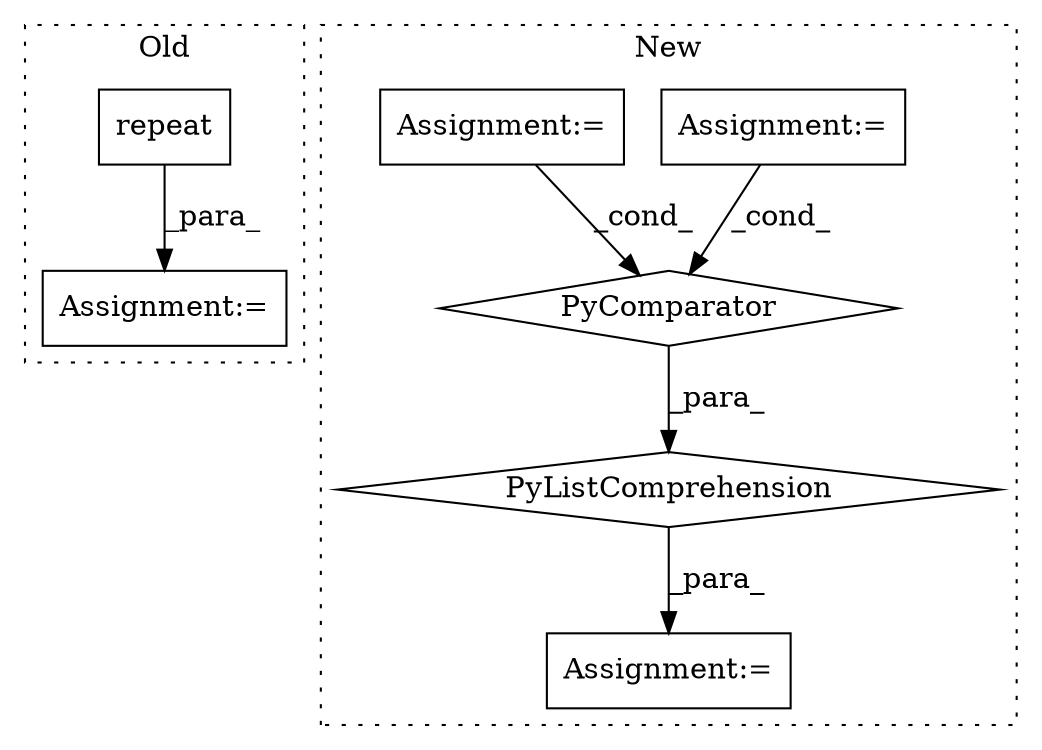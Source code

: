 digraph G {
subgraph cluster0 {
1 [label="repeat" a="32" s="779,793" l="7,1" shape="box"];
3 [label="Assignment:=" a="7" s="760" l="1" shape="box"];
label = "Old";
style="dotted";
}
subgraph cluster1 {
2 [label="PyComparator" a="113" s="762" l="24" shape="diamond"];
4 [label="Assignment:=" a="7" s="642" l="1" shape="box"];
5 [label="PyListComprehension" a="109" s="666" l="128" shape="diamond"];
6 [label="Assignment:=" a="7" s="762" l="24" shape="box"];
7 [label="Assignment:=" a="7" s="610" l="1" shape="box"];
label = "New";
style="dotted";
}
1 -> 3 [label="_para_"];
2 -> 5 [label="_para_"];
5 -> 4 [label="_para_"];
6 -> 2 [label="_cond_"];
7 -> 2 [label="_cond_"];
}